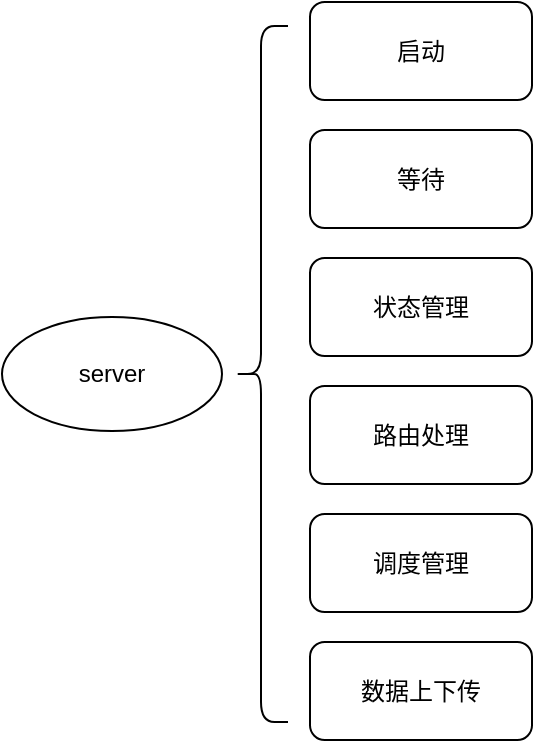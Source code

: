 <mxfile>
    <diagram id="bU2X9iAriUy0u5zFVEBx" name="Page-1">
        <mxGraphModel dx="1101" dy="745" grid="0" gridSize="10" guides="1" tooltips="1" connect="1" arrows="1" fold="1" page="1" pageScale="1" pageWidth="827" pageHeight="1169" math="0" shadow="0">
            <root>
                <mxCell id="0"/>
                <mxCell id="1" parent="0"/>
                <mxCell id="2" value="启动" style="rounded=1;whiteSpace=wrap;html=1;" vertex="1" parent="1">
                    <mxGeometry x="275" y="225" width="111" height="49" as="geometry"/>
                </mxCell>
                <mxCell id="5" value="等待" style="rounded=1;whiteSpace=wrap;html=1;" vertex="1" parent="1">
                    <mxGeometry x="275" y="289" width="111" height="49" as="geometry"/>
                </mxCell>
                <mxCell id="7" value="状态管理" style="rounded=1;whiteSpace=wrap;html=1;" vertex="1" parent="1">
                    <mxGeometry x="275" y="353" width="111" height="49" as="geometry"/>
                </mxCell>
                <mxCell id="8" value="路由处理" style="rounded=1;whiteSpace=wrap;html=1;" vertex="1" parent="1">
                    <mxGeometry x="275" y="417" width="111" height="49" as="geometry"/>
                </mxCell>
                <mxCell id="9" value="调度管理" style="rounded=1;whiteSpace=wrap;html=1;" vertex="1" parent="1">
                    <mxGeometry x="275" y="481" width="111" height="49" as="geometry"/>
                </mxCell>
                <mxCell id="10" value="数据上下传" style="rounded=1;whiteSpace=wrap;html=1;" vertex="1" parent="1">
                    <mxGeometry x="275" y="545" width="111" height="49" as="geometry"/>
                </mxCell>
                <mxCell id="11" value="" style="shape=curlyBracket;whiteSpace=wrap;html=1;rounded=1;labelPosition=left;verticalLabelPosition=middle;align=right;verticalAlign=middle;" vertex="1" parent="1">
                    <mxGeometry x="237" y="237" width="27" height="348" as="geometry"/>
                </mxCell>
                <mxCell id="12" value="server" style="ellipse;whiteSpace=wrap;html=1;" vertex="1" parent="1">
                    <mxGeometry x="121" y="382.5" width="110" height="57" as="geometry"/>
                </mxCell>
            </root>
        </mxGraphModel>
    </diagram>
</mxfile>